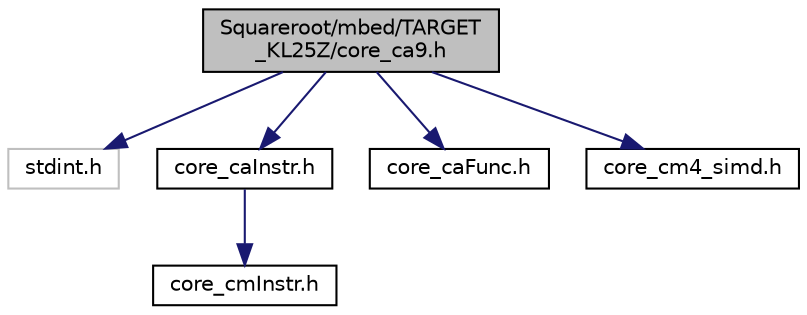 digraph "Squareroot/mbed/TARGET_KL25Z/core_ca9.h"
{
 // LATEX_PDF_SIZE
  edge [fontname="Helvetica",fontsize="10",labelfontname="Helvetica",labelfontsize="10"];
  node [fontname="Helvetica",fontsize="10",shape=record];
  Node1 [label="Squareroot/mbed/TARGET\l_KL25Z/core_ca9.h",height=0.2,width=0.4,color="black", fillcolor="grey75", style="filled", fontcolor="black",tooltip="CMSIS Cortex-A9 Core Peripheral Access Layer Header File."];
  Node1 -> Node2 [color="midnightblue",fontsize="10",style="solid",fontname="Helvetica"];
  Node2 [label="stdint.h",height=0.2,width=0.4,color="grey75", fillcolor="white", style="filled",tooltip=" "];
  Node1 -> Node3 [color="midnightblue",fontsize="10",style="solid",fontname="Helvetica"];
  Node3 [label="core_caInstr.h",height=0.2,width=0.4,color="black", fillcolor="white", style="filled",URL="$core__ca_instr_8h.html",tooltip="CMSIS Cortex-A9 Core Peripheral Access Layer Header File."];
  Node3 -> Node4 [color="midnightblue",fontsize="10",style="solid",fontname="Helvetica"];
  Node4 [label="core_cmInstr.h",height=0.2,width=0.4,color="black", fillcolor="white", style="filled",URL="$core__cm_instr_8h.html",tooltip="CMSIS Cortex-M Core Instruction Access Header File."];
  Node1 -> Node5 [color="midnightblue",fontsize="10",style="solid",fontname="Helvetica"];
  Node5 [label="core_caFunc.h",height=0.2,width=0.4,color="black", fillcolor="white", style="filled",URL="$core__ca_func_8h.html",tooltip="CMSIS Cortex-A Core Function Access Header File."];
  Node1 -> Node6 [color="midnightblue",fontsize="10",style="solid",fontname="Helvetica"];
  Node6 [label="core_cm4_simd.h",height=0.2,width=0.4,color="black", fillcolor="white", style="filled",URL="$core__cm4__simd_8h.html",tooltip="CMSIS Cortex-M4 SIMD Header File."];
}
